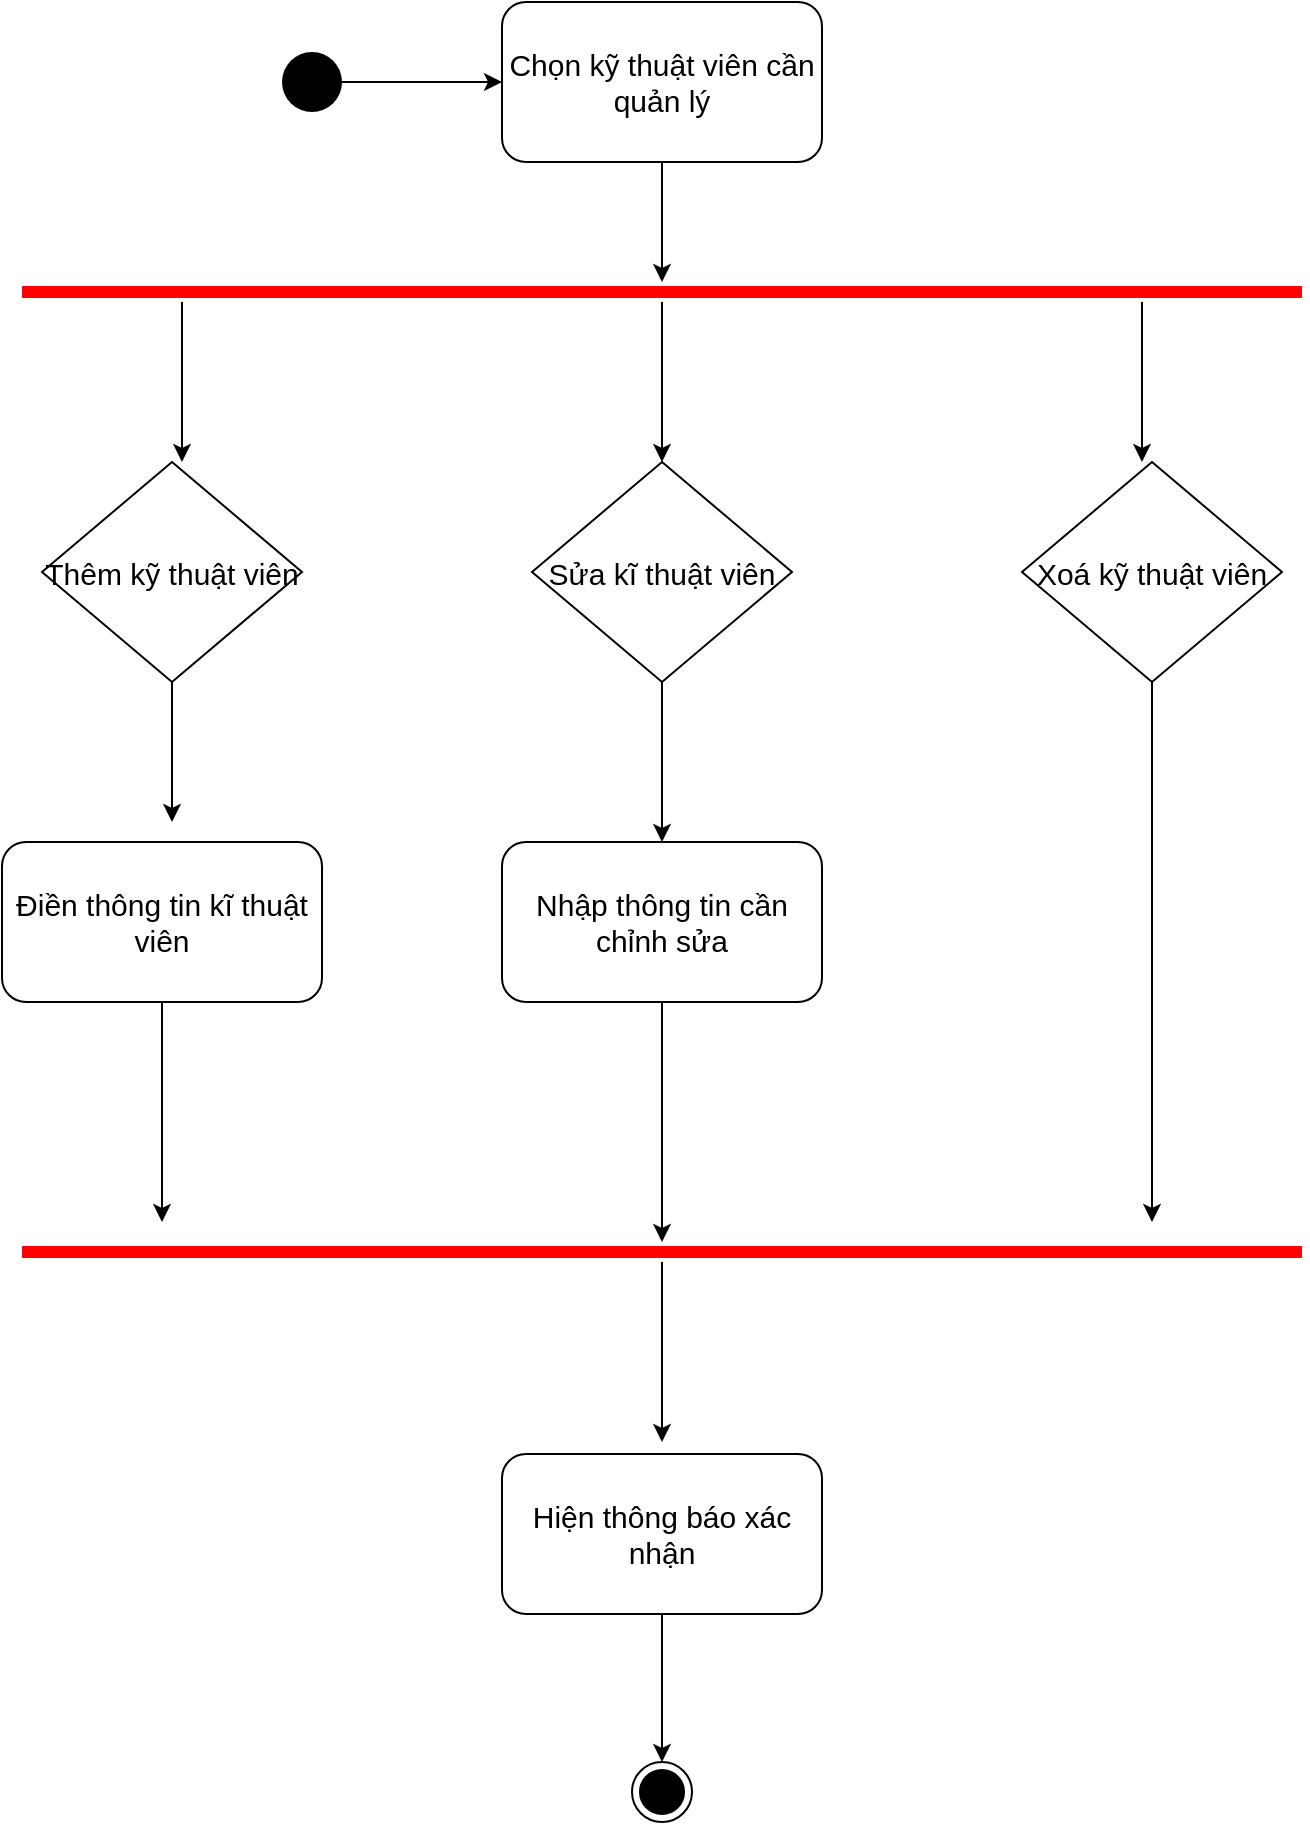 <mxfile version="13.8.4" type="device"><diagram name="Page-1" id="e7e014a7-5840-1c2e-5031-d8a46d1fe8dd"><mxGraphModel dx="1422" dy="751" grid="1" gridSize="10" guides="1" tooltips="1" connect="1" arrows="1" fold="1" page="1" pageScale="1" pageWidth="1169" pageHeight="826" background="#ffffff" math="0" shadow="0"><root><mxCell id="0"/><mxCell id="1" parent="0"/><mxCell id="A0P0WAkoeJ6fGI72fvnO-79" style="edgeStyle=orthogonalEdgeStyle;rounded=0;orthogonalLoop=1;jettySize=auto;html=1;entryX=0;entryY=0.5;entryDx=0;entryDy=0;fontSize=15;" edge="1" parent="1" source="A0P0WAkoeJ6fGI72fvnO-41" target="A0P0WAkoeJ6fGI72fvnO-78"><mxGeometry relative="1" as="geometry"/></mxCell><mxCell id="A0P0WAkoeJ6fGI72fvnO-41" value="" style="ellipse;fillColor=#000000;strokeColor=none;" vertex="1" parent="1"><mxGeometry x="410" y="45" width="30" height="30" as="geometry"/></mxCell><mxCell id="A0P0WAkoeJ6fGI72fvnO-136" style="edgeStyle=orthogonalEdgeStyle;rounded=0;orthogonalLoop=1;jettySize=auto;html=1;fontSize=15;" edge="1" parent="1" source="A0P0WAkoeJ6fGI72fvnO-78" target="A0P0WAkoeJ6fGI72fvnO-134"><mxGeometry relative="1" as="geometry"/></mxCell><mxCell id="A0P0WAkoeJ6fGI72fvnO-78" value="Chọn kỹ thuật viên cần quản lý" style="shape=rect;html=1;rounded=1;whiteSpace=wrap;align=center;fontSize=15;" vertex="1" parent="1"><mxGeometry x="520" y="20" width="160" height="80" as="geometry"/></mxCell><mxCell id="A0P0WAkoeJ6fGI72fvnO-128" value="" style="ellipse;html=1;shape=endState;fillColor=#000000;strokeColor=#000000;fontSize=15;" vertex="1" parent="1"><mxGeometry x="585" y="900" width="30" height="30" as="geometry"/></mxCell><mxCell id="A0P0WAkoeJ6fGI72fvnO-137" style="edgeStyle=orthogonalEdgeStyle;rounded=0;orthogonalLoop=1;jettySize=auto;html=1;entryX=0.5;entryY=0;entryDx=0;entryDy=0;fontSize=15;" edge="1" parent="1" source="A0P0WAkoeJ6fGI72fvnO-134"><mxGeometry relative="1" as="geometry"><mxPoint x="360" y="250" as="targetPoint"/><Array as="points"><mxPoint x="360" y="180"/><mxPoint x="360" y="180"/></Array></mxGeometry></mxCell><mxCell id="A0P0WAkoeJ6fGI72fvnO-138" style="edgeStyle=orthogonalEdgeStyle;rounded=0;orthogonalLoop=1;jettySize=auto;html=1;entryX=0.5;entryY=0;entryDx=0;entryDy=0;fontSize=15;" edge="1" parent="1" source="A0P0WAkoeJ6fGI72fvnO-134"><mxGeometry relative="1" as="geometry"><mxPoint x="600" y="250" as="targetPoint"/></mxGeometry></mxCell><mxCell id="A0P0WAkoeJ6fGI72fvnO-139" style="edgeStyle=orthogonalEdgeStyle;rounded=0;orthogonalLoop=1;jettySize=auto;html=1;entryX=0.5;entryY=0;entryDx=0;entryDy=0;fontSize=15;" edge="1" parent="1" source="A0P0WAkoeJ6fGI72fvnO-134"><mxGeometry relative="1" as="geometry"><mxPoint x="840" y="250" as="targetPoint"/><Array as="points"><mxPoint x="840" y="190"/><mxPoint x="840" y="190"/></Array></mxGeometry></mxCell><mxCell id="A0P0WAkoeJ6fGI72fvnO-134" value="" style="shape=line;html=1;strokeWidth=6;strokeColor=#ff0000;fontSize=15;" vertex="1" parent="1"><mxGeometry x="280" y="160" width="640" height="10" as="geometry"/></mxCell><mxCell id="A0P0WAkoeJ6fGI72fvnO-150" style="edgeStyle=orthogonalEdgeStyle;rounded=0;orthogonalLoop=1;jettySize=auto;html=1;fontSize=15;" edge="1" parent="1" source="A0P0WAkoeJ6fGI72fvnO-140"><mxGeometry relative="1" as="geometry"><mxPoint x="355" y="430" as="targetPoint"/></mxGeometry></mxCell><mxCell id="A0P0WAkoeJ6fGI72fvnO-140" value="Thêm kỹ thuật viên" style="rhombus;fontSize=15;" vertex="1" parent="1"><mxGeometry x="290" y="250" width="130" height="110" as="geometry"/></mxCell><mxCell id="A0P0WAkoeJ6fGI72fvnO-148" style="edgeStyle=orthogonalEdgeStyle;rounded=0;orthogonalLoop=1;jettySize=auto;html=1;entryX=0.5;entryY=0;entryDx=0;entryDy=0;fontSize=15;" edge="1" parent="1" source="A0P0WAkoeJ6fGI72fvnO-141" target="A0P0WAkoeJ6fGI72fvnO-144"><mxGeometry relative="1" as="geometry"/></mxCell><mxCell id="A0P0WAkoeJ6fGI72fvnO-141" value="Sửa kĩ thuật viên" style="rhombus;fontSize=15;" vertex="1" parent="1"><mxGeometry x="535" y="250" width="130" height="110" as="geometry"/></mxCell><mxCell id="A0P0WAkoeJ6fGI72fvnO-153" style="edgeStyle=orthogonalEdgeStyle;rounded=0;orthogonalLoop=1;jettySize=auto;html=1;fontSize=15;" edge="1" parent="1" source="A0P0WAkoeJ6fGI72fvnO-142"><mxGeometry relative="1" as="geometry"><mxPoint x="845" y="630" as="targetPoint"/></mxGeometry></mxCell><mxCell id="A0P0WAkoeJ6fGI72fvnO-142" value="Xoá kỹ thuật viên" style="rhombus;fontSize=15;" vertex="1" parent="1"><mxGeometry x="780" y="250" width="130" height="110" as="geometry"/></mxCell><mxCell id="A0P0WAkoeJ6fGI72fvnO-151" style="edgeStyle=orthogonalEdgeStyle;rounded=0;orthogonalLoop=1;jettySize=auto;html=1;fontSize=15;" edge="1" parent="1" source="A0P0WAkoeJ6fGI72fvnO-143"><mxGeometry relative="1" as="geometry"><mxPoint x="350" y="630" as="targetPoint"/></mxGeometry></mxCell><mxCell id="A0P0WAkoeJ6fGI72fvnO-143" value="Điền thông tin kĩ thuật viên" style="shape=rect;html=1;rounded=1;whiteSpace=wrap;align=center;fontSize=15;" vertex="1" parent="1"><mxGeometry x="270" y="440" width="160" height="80" as="geometry"/></mxCell><mxCell id="A0P0WAkoeJ6fGI72fvnO-152" style="edgeStyle=orthogonalEdgeStyle;rounded=0;orthogonalLoop=1;jettySize=auto;html=1;fontSize=15;" edge="1" parent="1" source="A0P0WAkoeJ6fGI72fvnO-144" target="A0P0WAkoeJ6fGI72fvnO-146"><mxGeometry relative="1" as="geometry"/></mxCell><mxCell id="A0P0WAkoeJ6fGI72fvnO-144" value="Nhập thông tin cần chỉnh sửa" style="shape=rect;html=1;rounded=1;whiteSpace=wrap;align=center;fontSize=15;" vertex="1" parent="1"><mxGeometry x="520" y="440" width="160" height="80" as="geometry"/></mxCell><mxCell id="A0P0WAkoeJ6fGI72fvnO-156" style="edgeStyle=orthogonalEdgeStyle;rounded=0;orthogonalLoop=1;jettySize=auto;html=1;fontSize=15;" edge="1" parent="1" source="A0P0WAkoeJ6fGI72fvnO-146"><mxGeometry relative="1" as="geometry"><mxPoint x="600" y="740" as="targetPoint"/></mxGeometry></mxCell><mxCell id="A0P0WAkoeJ6fGI72fvnO-146" value="" style="shape=line;html=1;strokeWidth=6;strokeColor=#ff0000;fontSize=15;" vertex="1" parent="1"><mxGeometry x="280" y="640" width="640" height="10" as="geometry"/></mxCell><mxCell id="A0P0WAkoeJ6fGI72fvnO-158" style="edgeStyle=orthogonalEdgeStyle;rounded=0;orthogonalLoop=1;jettySize=auto;html=1;entryX=0.5;entryY=0;entryDx=0;entryDy=0;fontSize=15;" edge="1" parent="1" source="A0P0WAkoeJ6fGI72fvnO-155" target="A0P0WAkoeJ6fGI72fvnO-128"><mxGeometry relative="1" as="geometry"/></mxCell><mxCell id="A0P0WAkoeJ6fGI72fvnO-155" value="Hiện thông báo xác nhận" style="shape=rect;html=1;rounded=1;whiteSpace=wrap;align=center;fontSize=15;" vertex="1" parent="1"><mxGeometry x="520" y="746" width="160" height="80" as="geometry"/></mxCell></root></mxGraphModel></diagram></mxfile>